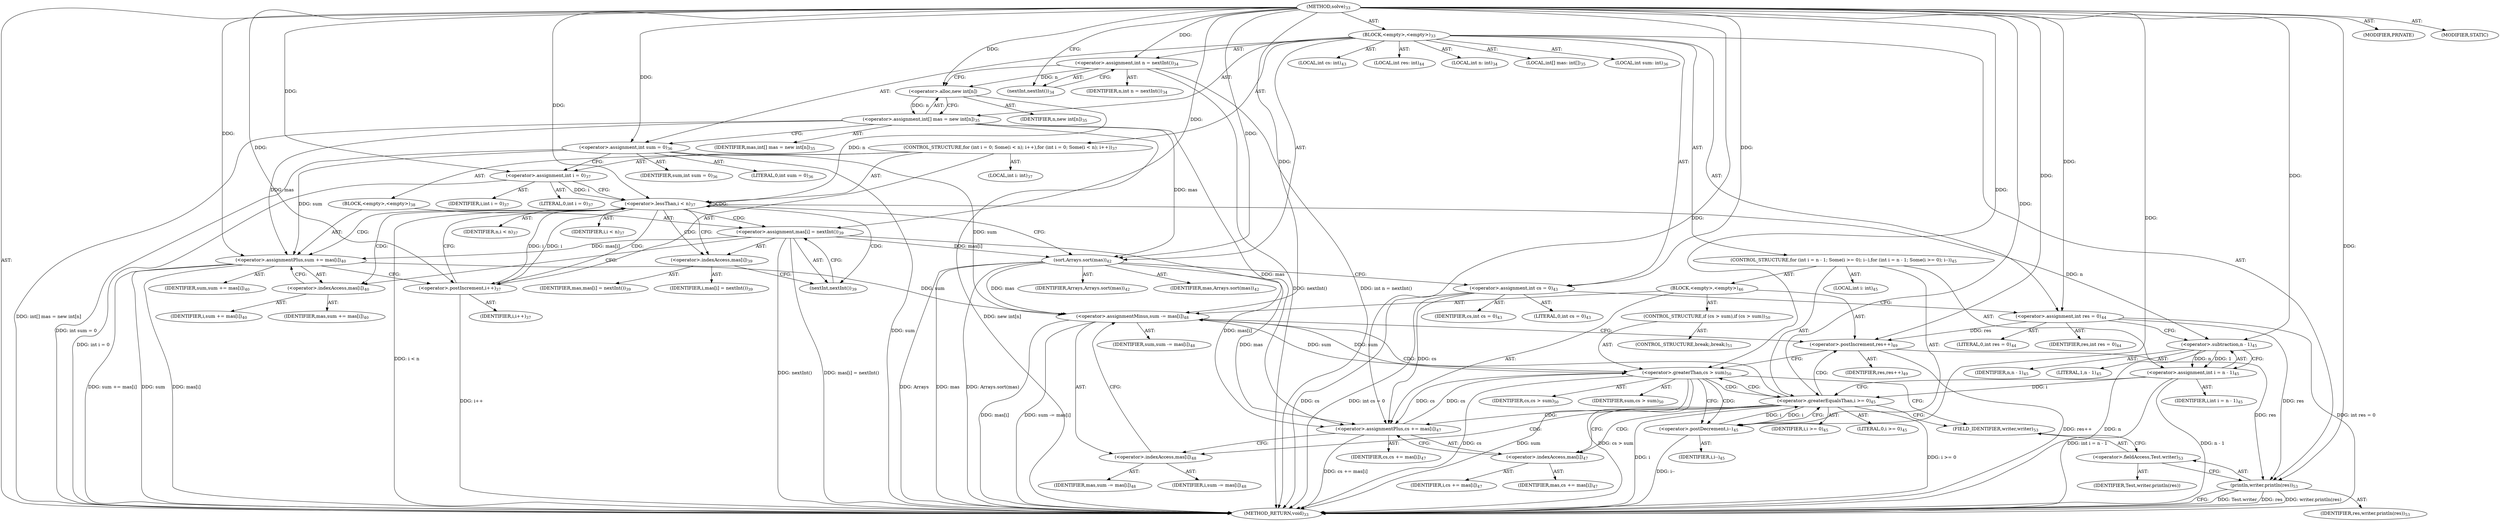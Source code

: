 digraph "solve" {  
"123" [label = <(METHOD,solve)<SUB>33</SUB>> ]
"124" [label = <(BLOCK,&lt;empty&gt;,&lt;empty&gt;)<SUB>33</SUB>> ]
"125" [label = <(LOCAL,int n: int)<SUB>34</SUB>> ]
"126" [label = <(&lt;operator&gt;.assignment,int n = nextInt())<SUB>34</SUB>> ]
"127" [label = <(IDENTIFIER,n,int n = nextInt())<SUB>34</SUB>> ]
"128" [label = <(nextInt,nextInt())<SUB>34</SUB>> ]
"129" [label = <(LOCAL,int[] mas: int[])<SUB>35</SUB>> ]
"130" [label = <(&lt;operator&gt;.assignment,int[] mas = new int[n])<SUB>35</SUB>> ]
"131" [label = <(IDENTIFIER,mas,int[] mas = new int[n])<SUB>35</SUB>> ]
"132" [label = <(&lt;operator&gt;.alloc,new int[n])> ]
"133" [label = <(IDENTIFIER,n,new int[n])<SUB>35</SUB>> ]
"134" [label = <(LOCAL,int sum: int)<SUB>36</SUB>> ]
"135" [label = <(&lt;operator&gt;.assignment,int sum = 0)<SUB>36</SUB>> ]
"136" [label = <(IDENTIFIER,sum,int sum = 0)<SUB>36</SUB>> ]
"137" [label = <(LITERAL,0,int sum = 0)<SUB>36</SUB>> ]
"138" [label = <(CONTROL_STRUCTURE,for (int i = 0; Some(i &lt; n); i++),for (int i = 0; Some(i &lt; n); i++))<SUB>37</SUB>> ]
"139" [label = <(LOCAL,int i: int)<SUB>37</SUB>> ]
"140" [label = <(&lt;operator&gt;.assignment,int i = 0)<SUB>37</SUB>> ]
"141" [label = <(IDENTIFIER,i,int i = 0)<SUB>37</SUB>> ]
"142" [label = <(LITERAL,0,int i = 0)<SUB>37</SUB>> ]
"143" [label = <(&lt;operator&gt;.lessThan,i &lt; n)<SUB>37</SUB>> ]
"144" [label = <(IDENTIFIER,i,i &lt; n)<SUB>37</SUB>> ]
"145" [label = <(IDENTIFIER,n,i &lt; n)<SUB>37</SUB>> ]
"146" [label = <(&lt;operator&gt;.postIncrement,i++)<SUB>37</SUB>> ]
"147" [label = <(IDENTIFIER,i,i++)<SUB>37</SUB>> ]
"148" [label = <(BLOCK,&lt;empty&gt;,&lt;empty&gt;)<SUB>38</SUB>> ]
"149" [label = <(&lt;operator&gt;.assignment,mas[i] = nextInt())<SUB>39</SUB>> ]
"150" [label = <(&lt;operator&gt;.indexAccess,mas[i])<SUB>39</SUB>> ]
"151" [label = <(IDENTIFIER,mas,mas[i] = nextInt())<SUB>39</SUB>> ]
"152" [label = <(IDENTIFIER,i,mas[i] = nextInt())<SUB>39</SUB>> ]
"153" [label = <(nextInt,nextInt())<SUB>39</SUB>> ]
"154" [label = <(&lt;operator&gt;.assignmentPlus,sum += mas[i])<SUB>40</SUB>> ]
"155" [label = <(IDENTIFIER,sum,sum += mas[i])<SUB>40</SUB>> ]
"156" [label = <(&lt;operator&gt;.indexAccess,mas[i])<SUB>40</SUB>> ]
"157" [label = <(IDENTIFIER,mas,sum += mas[i])<SUB>40</SUB>> ]
"158" [label = <(IDENTIFIER,i,sum += mas[i])<SUB>40</SUB>> ]
"159" [label = <(sort,Arrays.sort(mas))<SUB>42</SUB>> ]
"160" [label = <(IDENTIFIER,Arrays,Arrays.sort(mas))<SUB>42</SUB>> ]
"161" [label = <(IDENTIFIER,mas,Arrays.sort(mas))<SUB>42</SUB>> ]
"162" [label = <(LOCAL,int cs: int)<SUB>43</SUB>> ]
"163" [label = <(&lt;operator&gt;.assignment,int cs = 0)<SUB>43</SUB>> ]
"164" [label = <(IDENTIFIER,cs,int cs = 0)<SUB>43</SUB>> ]
"165" [label = <(LITERAL,0,int cs = 0)<SUB>43</SUB>> ]
"166" [label = <(LOCAL,int res: int)<SUB>44</SUB>> ]
"167" [label = <(&lt;operator&gt;.assignment,int res = 0)<SUB>44</SUB>> ]
"168" [label = <(IDENTIFIER,res,int res = 0)<SUB>44</SUB>> ]
"169" [label = <(LITERAL,0,int res = 0)<SUB>44</SUB>> ]
"170" [label = <(CONTROL_STRUCTURE,for (int i = n - 1; Some(i &gt;= 0); i--),for (int i = n - 1; Some(i &gt;= 0); i--))<SUB>45</SUB>> ]
"171" [label = <(LOCAL,int i: int)<SUB>45</SUB>> ]
"172" [label = <(&lt;operator&gt;.assignment,int i = n - 1)<SUB>45</SUB>> ]
"173" [label = <(IDENTIFIER,i,int i = n - 1)<SUB>45</SUB>> ]
"174" [label = <(&lt;operator&gt;.subtraction,n - 1)<SUB>45</SUB>> ]
"175" [label = <(IDENTIFIER,n,n - 1)<SUB>45</SUB>> ]
"176" [label = <(LITERAL,1,n - 1)<SUB>45</SUB>> ]
"177" [label = <(&lt;operator&gt;.greaterEqualsThan,i &gt;= 0)<SUB>45</SUB>> ]
"178" [label = <(IDENTIFIER,i,i &gt;= 0)<SUB>45</SUB>> ]
"179" [label = <(LITERAL,0,i &gt;= 0)<SUB>45</SUB>> ]
"180" [label = <(&lt;operator&gt;.postDecrement,i--)<SUB>45</SUB>> ]
"181" [label = <(IDENTIFIER,i,i--)<SUB>45</SUB>> ]
"182" [label = <(BLOCK,&lt;empty&gt;,&lt;empty&gt;)<SUB>46</SUB>> ]
"183" [label = <(&lt;operator&gt;.assignmentPlus,cs += mas[i])<SUB>47</SUB>> ]
"184" [label = <(IDENTIFIER,cs,cs += mas[i])<SUB>47</SUB>> ]
"185" [label = <(&lt;operator&gt;.indexAccess,mas[i])<SUB>47</SUB>> ]
"186" [label = <(IDENTIFIER,mas,cs += mas[i])<SUB>47</SUB>> ]
"187" [label = <(IDENTIFIER,i,cs += mas[i])<SUB>47</SUB>> ]
"188" [label = <(&lt;operator&gt;.assignmentMinus,sum -= mas[i])<SUB>48</SUB>> ]
"189" [label = <(IDENTIFIER,sum,sum -= mas[i])<SUB>48</SUB>> ]
"190" [label = <(&lt;operator&gt;.indexAccess,mas[i])<SUB>48</SUB>> ]
"191" [label = <(IDENTIFIER,mas,sum -= mas[i])<SUB>48</SUB>> ]
"192" [label = <(IDENTIFIER,i,sum -= mas[i])<SUB>48</SUB>> ]
"193" [label = <(&lt;operator&gt;.postIncrement,res++)<SUB>49</SUB>> ]
"194" [label = <(IDENTIFIER,res,res++)<SUB>49</SUB>> ]
"195" [label = <(CONTROL_STRUCTURE,if (cs &gt; sum),if (cs &gt; sum))<SUB>50</SUB>> ]
"196" [label = <(&lt;operator&gt;.greaterThan,cs &gt; sum)<SUB>50</SUB>> ]
"197" [label = <(IDENTIFIER,cs,cs &gt; sum)<SUB>50</SUB>> ]
"198" [label = <(IDENTIFIER,sum,cs &gt; sum)<SUB>50</SUB>> ]
"199" [label = <(CONTROL_STRUCTURE,break;,break;)<SUB>51</SUB>> ]
"200" [label = <(println,writer.println(res))<SUB>53</SUB>> ]
"201" [label = <(&lt;operator&gt;.fieldAccess,Test.writer)<SUB>53</SUB>> ]
"202" [label = <(IDENTIFIER,Test,writer.println(res))> ]
"203" [label = <(FIELD_IDENTIFIER,writer,writer)<SUB>53</SUB>> ]
"204" [label = <(IDENTIFIER,res,writer.println(res))<SUB>53</SUB>> ]
"205" [label = <(MODIFIER,PRIVATE)> ]
"206" [label = <(MODIFIER,STATIC)> ]
"207" [label = <(METHOD_RETURN,void)<SUB>33</SUB>> ]
  "123" -> "124"  [ label = "AST: "] 
  "123" -> "205"  [ label = "AST: "] 
  "123" -> "206"  [ label = "AST: "] 
  "123" -> "207"  [ label = "AST: "] 
  "124" -> "125"  [ label = "AST: "] 
  "124" -> "126"  [ label = "AST: "] 
  "124" -> "129"  [ label = "AST: "] 
  "124" -> "130"  [ label = "AST: "] 
  "124" -> "134"  [ label = "AST: "] 
  "124" -> "135"  [ label = "AST: "] 
  "124" -> "138"  [ label = "AST: "] 
  "124" -> "159"  [ label = "AST: "] 
  "124" -> "162"  [ label = "AST: "] 
  "124" -> "163"  [ label = "AST: "] 
  "124" -> "166"  [ label = "AST: "] 
  "124" -> "167"  [ label = "AST: "] 
  "124" -> "170"  [ label = "AST: "] 
  "124" -> "200"  [ label = "AST: "] 
  "126" -> "127"  [ label = "AST: "] 
  "126" -> "128"  [ label = "AST: "] 
  "130" -> "131"  [ label = "AST: "] 
  "130" -> "132"  [ label = "AST: "] 
  "132" -> "133"  [ label = "AST: "] 
  "135" -> "136"  [ label = "AST: "] 
  "135" -> "137"  [ label = "AST: "] 
  "138" -> "139"  [ label = "AST: "] 
  "138" -> "140"  [ label = "AST: "] 
  "138" -> "143"  [ label = "AST: "] 
  "138" -> "146"  [ label = "AST: "] 
  "138" -> "148"  [ label = "AST: "] 
  "140" -> "141"  [ label = "AST: "] 
  "140" -> "142"  [ label = "AST: "] 
  "143" -> "144"  [ label = "AST: "] 
  "143" -> "145"  [ label = "AST: "] 
  "146" -> "147"  [ label = "AST: "] 
  "148" -> "149"  [ label = "AST: "] 
  "148" -> "154"  [ label = "AST: "] 
  "149" -> "150"  [ label = "AST: "] 
  "149" -> "153"  [ label = "AST: "] 
  "150" -> "151"  [ label = "AST: "] 
  "150" -> "152"  [ label = "AST: "] 
  "154" -> "155"  [ label = "AST: "] 
  "154" -> "156"  [ label = "AST: "] 
  "156" -> "157"  [ label = "AST: "] 
  "156" -> "158"  [ label = "AST: "] 
  "159" -> "160"  [ label = "AST: "] 
  "159" -> "161"  [ label = "AST: "] 
  "163" -> "164"  [ label = "AST: "] 
  "163" -> "165"  [ label = "AST: "] 
  "167" -> "168"  [ label = "AST: "] 
  "167" -> "169"  [ label = "AST: "] 
  "170" -> "171"  [ label = "AST: "] 
  "170" -> "172"  [ label = "AST: "] 
  "170" -> "177"  [ label = "AST: "] 
  "170" -> "180"  [ label = "AST: "] 
  "170" -> "182"  [ label = "AST: "] 
  "172" -> "173"  [ label = "AST: "] 
  "172" -> "174"  [ label = "AST: "] 
  "174" -> "175"  [ label = "AST: "] 
  "174" -> "176"  [ label = "AST: "] 
  "177" -> "178"  [ label = "AST: "] 
  "177" -> "179"  [ label = "AST: "] 
  "180" -> "181"  [ label = "AST: "] 
  "182" -> "183"  [ label = "AST: "] 
  "182" -> "188"  [ label = "AST: "] 
  "182" -> "193"  [ label = "AST: "] 
  "182" -> "195"  [ label = "AST: "] 
  "183" -> "184"  [ label = "AST: "] 
  "183" -> "185"  [ label = "AST: "] 
  "185" -> "186"  [ label = "AST: "] 
  "185" -> "187"  [ label = "AST: "] 
  "188" -> "189"  [ label = "AST: "] 
  "188" -> "190"  [ label = "AST: "] 
  "190" -> "191"  [ label = "AST: "] 
  "190" -> "192"  [ label = "AST: "] 
  "193" -> "194"  [ label = "AST: "] 
  "195" -> "196"  [ label = "AST: "] 
  "195" -> "199"  [ label = "AST: "] 
  "196" -> "197"  [ label = "AST: "] 
  "196" -> "198"  [ label = "AST: "] 
  "200" -> "201"  [ label = "AST: "] 
  "200" -> "204"  [ label = "AST: "] 
  "201" -> "202"  [ label = "AST: "] 
  "201" -> "203"  [ label = "AST: "] 
  "126" -> "132"  [ label = "CFG: "] 
  "130" -> "135"  [ label = "CFG: "] 
  "135" -> "140"  [ label = "CFG: "] 
  "159" -> "163"  [ label = "CFG: "] 
  "163" -> "167"  [ label = "CFG: "] 
  "167" -> "174"  [ label = "CFG: "] 
  "200" -> "207"  [ label = "CFG: "] 
  "128" -> "126"  [ label = "CFG: "] 
  "132" -> "130"  [ label = "CFG: "] 
  "140" -> "143"  [ label = "CFG: "] 
  "143" -> "150"  [ label = "CFG: "] 
  "143" -> "159"  [ label = "CFG: "] 
  "146" -> "143"  [ label = "CFG: "] 
  "172" -> "177"  [ label = "CFG: "] 
  "177" -> "185"  [ label = "CFG: "] 
  "177" -> "203"  [ label = "CFG: "] 
  "180" -> "177"  [ label = "CFG: "] 
  "201" -> "200"  [ label = "CFG: "] 
  "149" -> "156"  [ label = "CFG: "] 
  "154" -> "146"  [ label = "CFG: "] 
  "174" -> "172"  [ label = "CFG: "] 
  "183" -> "190"  [ label = "CFG: "] 
  "188" -> "193"  [ label = "CFG: "] 
  "193" -> "196"  [ label = "CFG: "] 
  "203" -> "201"  [ label = "CFG: "] 
  "150" -> "153"  [ label = "CFG: "] 
  "153" -> "149"  [ label = "CFG: "] 
  "156" -> "154"  [ label = "CFG: "] 
  "185" -> "183"  [ label = "CFG: "] 
  "190" -> "188"  [ label = "CFG: "] 
  "196" -> "203"  [ label = "CFG: "] 
  "196" -> "180"  [ label = "CFG: "] 
  "123" -> "128"  [ label = "CFG: "] 
  "126" -> "207"  [ label = "DDG: nextInt()"] 
  "126" -> "207"  [ label = "DDG: int n = nextInt()"] 
  "130" -> "207"  [ label = "DDG: new int[n]"] 
  "130" -> "207"  [ label = "DDG: int[] mas = new int[n]"] 
  "135" -> "207"  [ label = "DDG: sum"] 
  "135" -> "207"  [ label = "DDG: int sum = 0"] 
  "140" -> "207"  [ label = "DDG: int i = 0"] 
  "143" -> "207"  [ label = "DDG: i &lt; n"] 
  "159" -> "207"  [ label = "DDG: mas"] 
  "159" -> "207"  [ label = "DDG: Arrays.sort(mas)"] 
  "163" -> "207"  [ label = "DDG: cs"] 
  "163" -> "207"  [ label = "DDG: int cs = 0"] 
  "167" -> "207"  [ label = "DDG: int res = 0"] 
  "174" -> "207"  [ label = "DDG: n"] 
  "172" -> "207"  [ label = "DDG: n - 1"] 
  "172" -> "207"  [ label = "DDG: int i = n - 1"] 
  "177" -> "207"  [ label = "DDG: i"] 
  "177" -> "207"  [ label = "DDG: i &gt;= 0"] 
  "183" -> "207"  [ label = "DDG: cs += mas[i]"] 
  "188" -> "207"  [ label = "DDG: mas[i]"] 
  "188" -> "207"  [ label = "DDG: sum -= mas[i]"] 
  "193" -> "207"  [ label = "DDG: res++"] 
  "196" -> "207"  [ label = "DDG: cs"] 
  "196" -> "207"  [ label = "DDG: sum"] 
  "196" -> "207"  [ label = "DDG: cs &gt; sum"] 
  "180" -> "207"  [ label = "DDG: i--"] 
  "200" -> "207"  [ label = "DDG: Test.writer"] 
  "200" -> "207"  [ label = "DDG: res"] 
  "200" -> "207"  [ label = "DDG: writer.println(res)"] 
  "149" -> "207"  [ label = "DDG: nextInt()"] 
  "149" -> "207"  [ label = "DDG: mas[i] = nextInt()"] 
  "154" -> "207"  [ label = "DDG: sum"] 
  "154" -> "207"  [ label = "DDG: mas[i]"] 
  "154" -> "207"  [ label = "DDG: sum += mas[i]"] 
  "146" -> "207"  [ label = "DDG: i++"] 
  "159" -> "207"  [ label = "DDG: Arrays"] 
  "123" -> "126"  [ label = "DDG: "] 
  "132" -> "130"  [ label = "DDG: n"] 
  "123" -> "135"  [ label = "DDG: "] 
  "123" -> "163"  [ label = "DDG: "] 
  "123" -> "167"  [ label = "DDG: "] 
  "123" -> "140"  [ label = "DDG: "] 
  "123" -> "159"  [ label = "DDG: "] 
  "130" -> "159"  [ label = "DDG: mas"] 
  "149" -> "159"  [ label = "DDG: mas[i]"] 
  "174" -> "172"  [ label = "DDG: n"] 
  "174" -> "172"  [ label = "DDG: 1"] 
  "167" -> "200"  [ label = "DDG: res"] 
  "193" -> "200"  [ label = "DDG: res"] 
  "123" -> "200"  [ label = "DDG: "] 
  "126" -> "132"  [ label = "DDG: n"] 
  "123" -> "132"  [ label = "DDG: "] 
  "140" -> "143"  [ label = "DDG: i"] 
  "146" -> "143"  [ label = "DDG: i"] 
  "123" -> "143"  [ label = "DDG: "] 
  "132" -> "143"  [ label = "DDG: n"] 
  "143" -> "146"  [ label = "DDG: i"] 
  "123" -> "146"  [ label = "DDG: "] 
  "123" -> "149"  [ label = "DDG: "] 
  "130" -> "154"  [ label = "DDG: mas"] 
  "149" -> "154"  [ label = "DDG: mas[i]"] 
  "172" -> "177"  [ label = "DDG: i"] 
  "180" -> "177"  [ label = "DDG: i"] 
  "123" -> "177"  [ label = "DDG: "] 
  "177" -> "180"  [ label = "DDG: i"] 
  "123" -> "180"  [ label = "DDG: "] 
  "159" -> "183"  [ label = "DDG: mas"] 
  "130" -> "183"  [ label = "DDG: mas"] 
  "149" -> "183"  [ label = "DDG: mas[i]"] 
  "159" -> "188"  [ label = "DDG: mas"] 
  "135" -> "154"  [ label = "DDG: sum"] 
  "123" -> "154"  [ label = "DDG: "] 
  "143" -> "174"  [ label = "DDG: n"] 
  "123" -> "174"  [ label = "DDG: "] 
  "163" -> "183"  [ label = "DDG: cs"] 
  "196" -> "183"  [ label = "DDG: cs"] 
  "123" -> "183"  [ label = "DDG: "] 
  "135" -> "188"  [ label = "DDG: sum"] 
  "196" -> "188"  [ label = "DDG: sum"] 
  "154" -> "188"  [ label = "DDG: sum"] 
  "123" -> "188"  [ label = "DDG: "] 
  "167" -> "193"  [ label = "DDG: res"] 
  "123" -> "193"  [ label = "DDG: "] 
  "183" -> "196"  [ label = "DDG: cs"] 
  "123" -> "196"  [ label = "DDG: "] 
  "188" -> "196"  [ label = "DDG: sum"] 
  "143" -> "154"  [ label = "CDG: "] 
  "143" -> "146"  [ label = "CDG: "] 
  "143" -> "149"  [ label = "CDG: "] 
  "143" -> "150"  [ label = "CDG: "] 
  "143" -> "153"  [ label = "CDG: "] 
  "143" -> "156"  [ label = "CDG: "] 
  "143" -> "143"  [ label = "CDG: "] 
  "177" -> "183"  [ label = "CDG: "] 
  "177" -> "188"  [ label = "CDG: "] 
  "177" -> "193"  [ label = "CDG: "] 
  "177" -> "196"  [ label = "CDG: "] 
  "177" -> "185"  [ label = "CDG: "] 
  "177" -> "190"  [ label = "CDG: "] 
  "196" -> "177"  [ label = "CDG: "] 
  "196" -> "180"  [ label = "CDG: "] 
}
